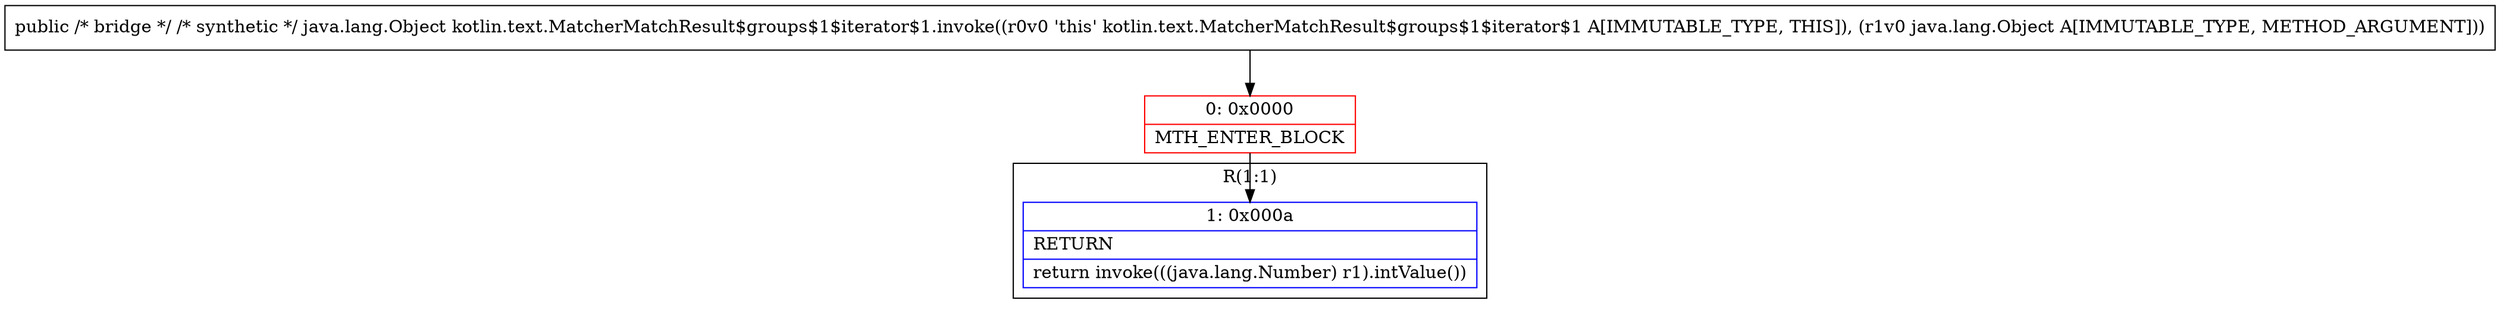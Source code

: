 digraph "CFG forkotlin.text.MatcherMatchResult$groups$1$iterator$1.invoke(Ljava\/lang\/Object;)Ljava\/lang\/Object;" {
subgraph cluster_Region_1805995750 {
label = "R(1:1)";
node [shape=record,color=blue];
Node_1 [shape=record,label="{1\:\ 0x000a|RETURN\l|return invoke(((java.lang.Number) r1).intValue())\l}"];
}
Node_0 [shape=record,color=red,label="{0\:\ 0x0000|MTH_ENTER_BLOCK\l}"];
MethodNode[shape=record,label="{public \/* bridge *\/ \/* synthetic *\/ java.lang.Object kotlin.text.MatcherMatchResult$groups$1$iterator$1.invoke((r0v0 'this' kotlin.text.MatcherMatchResult$groups$1$iterator$1 A[IMMUTABLE_TYPE, THIS]), (r1v0 java.lang.Object A[IMMUTABLE_TYPE, METHOD_ARGUMENT])) }"];
MethodNode -> Node_0;
Node_0 -> Node_1;
}

